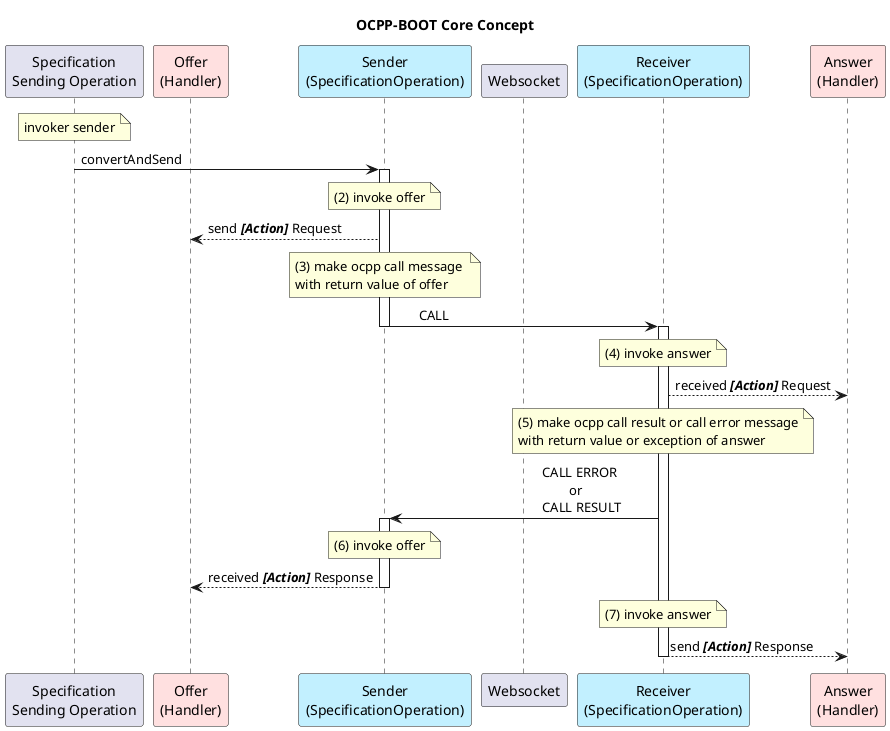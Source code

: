 @startuml

title OCPP-BOOT Core Concept

participant "Specification\nSending Operation" as Sending
participant "Offer\n(Handler)" as Offer #IMPLEMENTATION
participant "Sender\n(SpecificationOperation)" as Sender #APPLICATION
participant "Websocket" as Newwork 
participant "Receiver\n(SpecificationOperation)" as Receiver #APPLICATION
participant "Answer\n(Handler)" as Answer #IMPLEMENTATION

note over Sending : invoker sender

Sending -> Sender : convertAndSend

activate Sender
note over Sender : (2) invoke offer 
Sender --> Offer : send<i><b> [Action] </b></i>Request
note over Sender : (3) make ocpp call message \nwith return value of offer
Sender -> Receiver : \tCALL 
deactivate Sender


activate Receiver
note over Receiver : (4) invoke answer
Receiver --> Answer : received<i><b> [Action] </b></i>Request
note over Receiver : (5) make ocpp call result or call error message\nwith return value or exception of answer
Receiver -> Sender : \t\t\t\t\tCALL ERROR \n \t\t\t\t\t\tor \n\t\t\t\t\tCALL RESULT 

activate Sender
note over Sender : (6) invoke offer
Sender --> Offer : received<i><b> [Action] </b></i>Response
deactivate Sender

note over Receiver : (7) invoke answer
Receiver --> Answer : send<i><b> [Action] </b></i>Response
deactivate Receiver

@enduml